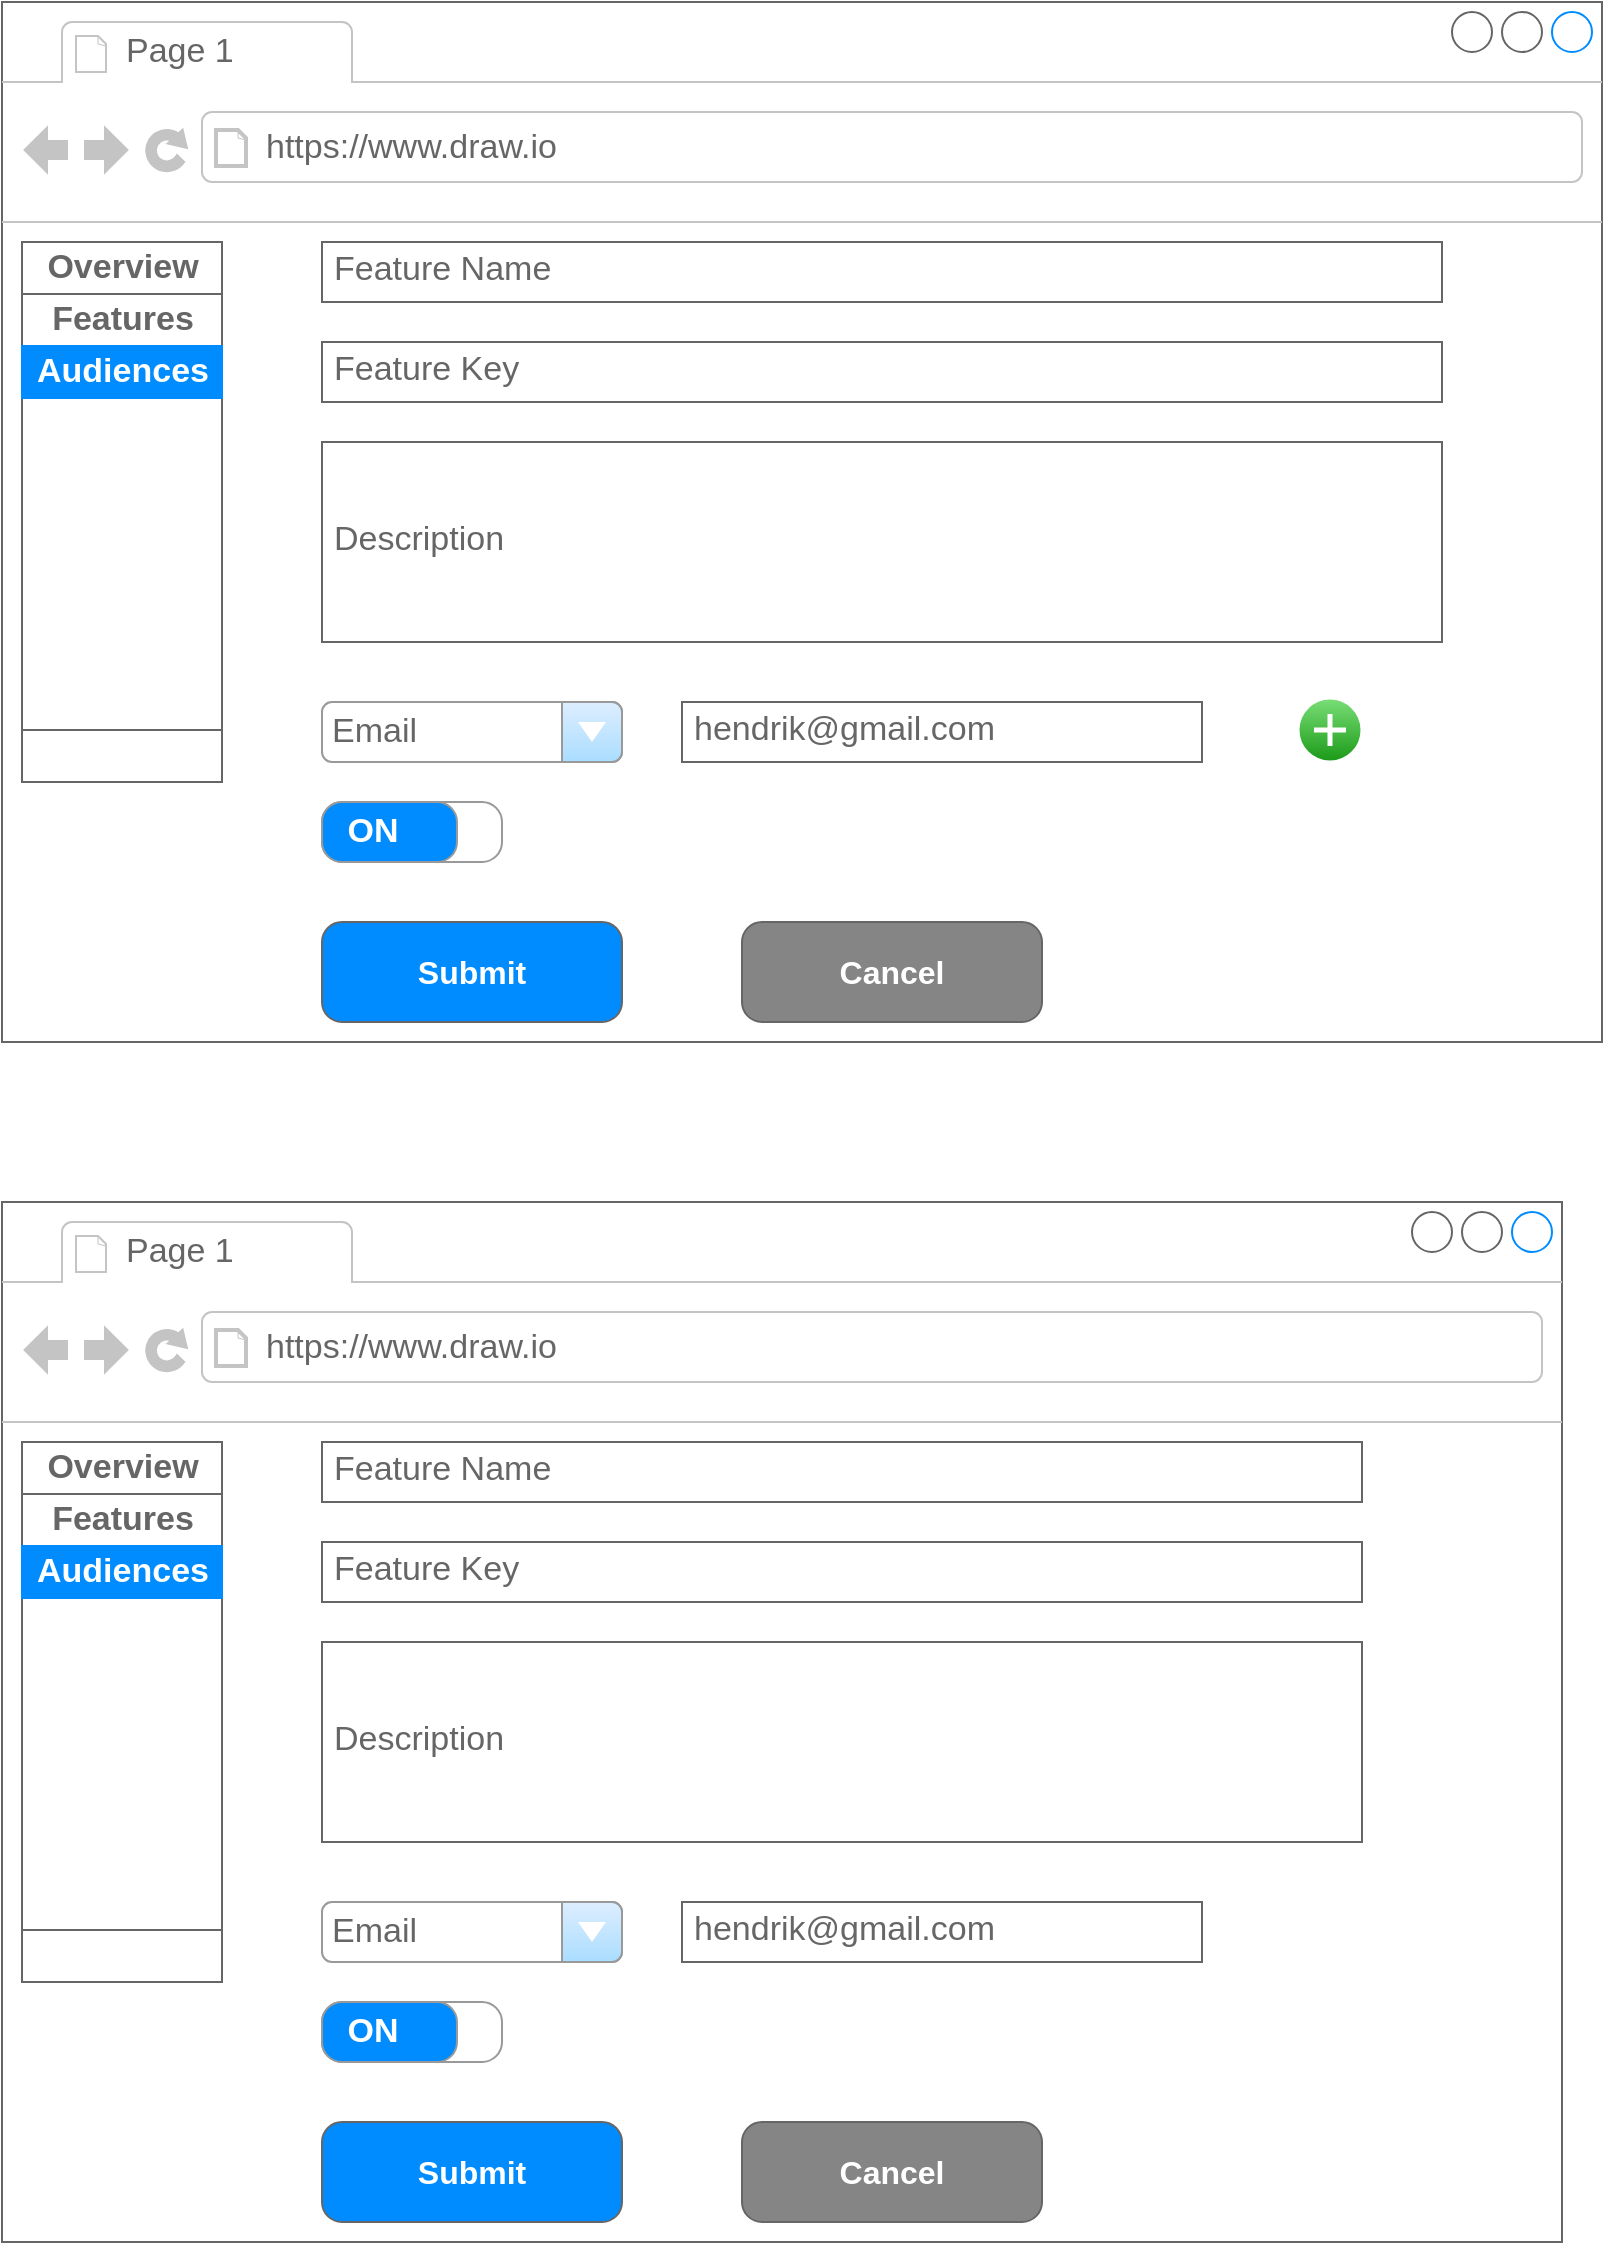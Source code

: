 <mxfile version="13.1.3" type="github">
  <diagram id="PQWDo7nC9QCLLltnluEH" name="Page-1">
    <mxGraphModel dx="1186" dy="645" grid="1" gridSize="10" guides="1" tooltips="1" connect="1" arrows="1" fold="1" page="1" pageScale="1" pageWidth="850" pageHeight="1100" math="0" shadow="0">
      <root>
        <mxCell id="0" />
        <mxCell id="1" parent="0" />
        <mxCell id="oOugs2KjSpueSudqjdDL-2" value="" style="strokeWidth=1;shadow=0;dashed=0;align=center;html=1;shape=mxgraph.mockup.containers.browserWindow;rSize=0;strokeColor=#666666;strokeColor2=#008cff;strokeColor3=#c4c4c4;mainText=,;recursiveResize=0;fillColor=#FFFFFF;" parent="1" vertex="1">
          <mxGeometry x="80" y="40" width="800" height="520" as="geometry" />
        </mxCell>
        <mxCell id="oOugs2KjSpueSudqjdDL-3" value="Page 1" style="strokeWidth=1;shadow=0;dashed=0;align=center;html=1;shape=mxgraph.mockup.containers.anchor;fontSize=17;fontColor=#666666;align=left;" parent="oOugs2KjSpueSudqjdDL-2" vertex="1">
          <mxGeometry x="60" y="12" width="110" height="26" as="geometry" />
        </mxCell>
        <mxCell id="oOugs2KjSpueSudqjdDL-4" value="https://www.draw.io" style="strokeWidth=1;shadow=0;dashed=0;align=center;html=1;shape=mxgraph.mockup.containers.anchor;rSize=0;fontSize=17;fontColor=#666666;align=left;" parent="oOugs2KjSpueSudqjdDL-2" vertex="1">
          <mxGeometry x="130" y="60" width="250" height="26" as="geometry" />
        </mxCell>
        <mxCell id="oOugs2KjSpueSudqjdDL-12" value="Feature Name" style="strokeWidth=1;shadow=0;dashed=0;align=center;html=1;shape=mxgraph.mockup.text.textBox;fontColor=#666666;align=left;fontSize=17;spacingLeft=4;spacingTop=-3;strokeColor=#666666;mainText=" parent="oOugs2KjSpueSudqjdDL-2" vertex="1">
          <mxGeometry x="160" y="120" width="560" height="30" as="geometry" />
        </mxCell>
        <mxCell id="oOugs2KjSpueSudqjdDL-13" value="" style="strokeWidth=1;shadow=0;dashed=0;align=center;html=1;shape=mxgraph.mockup.containers.rrect;rSize=0;strokeColor=#666666;" parent="oOugs2KjSpueSudqjdDL-2" vertex="1">
          <mxGeometry x="10" y="120" width="100" height="270" as="geometry" />
        </mxCell>
        <mxCell id="oOugs2KjSpueSudqjdDL-14" value="Overview" style="strokeColor=inherit;fillColor=inherit;gradientColor=inherit;strokeWidth=1;shadow=0;dashed=0;align=center;html=1;shape=mxgraph.mockup.containers.rrect;rSize=0;fontSize=17;fontColor=#666666;fontStyle=1;resizeWidth=1;" parent="oOugs2KjSpueSudqjdDL-13" vertex="1">
          <mxGeometry width="100" height="26" relative="1" as="geometry" />
        </mxCell>
        <mxCell id="oOugs2KjSpueSudqjdDL-15" value="Features" style="strokeColor=inherit;fillColor=inherit;gradientColor=inherit;strokeWidth=1;shadow=0;dashed=0;align=center;html=1;shape=mxgraph.mockup.containers.rrect;rSize=0;fontSize=17;fontColor=#666666;fontStyle=1;resizeWidth=1;" parent="oOugs2KjSpueSudqjdDL-13" vertex="1">
          <mxGeometry width="100" height="26" relative="1" as="geometry">
            <mxPoint y="26" as="offset" />
          </mxGeometry>
        </mxCell>
        <mxCell id="oOugs2KjSpueSudqjdDL-16" value="Audiences" style="strokeWidth=1;shadow=0;dashed=0;align=center;html=1;shape=mxgraph.mockup.containers.rrect;rSize=0;fontSize=17;fontColor=#ffffff;fontStyle=1;fillColor=#008cff;strokeColor=#008cff;resizeWidth=1;" parent="oOugs2KjSpueSudqjdDL-13" vertex="1">
          <mxGeometry width="100" height="26" relative="1" as="geometry">
            <mxPoint y="52" as="offset" />
          </mxGeometry>
        </mxCell>
        <mxCell id="oOugs2KjSpueSudqjdDL-17" value="" style="strokeColor=inherit;fillColor=inherit;gradientColor=inherit;strokeWidth=1;shadow=0;dashed=0;align=center;html=1;shape=mxgraph.mockup.containers.rrect;rSize=0;fontSize=17;fontColor=#666666;fontStyle=1;resizeWidth=1;" parent="oOugs2KjSpueSudqjdDL-13" vertex="1">
          <mxGeometry y="1" width="100" height="26" relative="1" as="geometry">
            <mxPoint y="-26" as="offset" />
          </mxGeometry>
        </mxCell>
        <mxCell id="oOugs2KjSpueSudqjdDL-18" value="" style="strokeWidth=1;shadow=0;dashed=0;align=center;html=1;shape=mxgraph.mockup.containers.rrect;rSize=0;strokeColor=#666666;" parent="oOugs2KjSpueSudqjdDL-13" vertex="1">
          <mxGeometry width="100" height="270" as="geometry" />
        </mxCell>
        <mxCell id="oOugs2KjSpueSudqjdDL-19" value="Overview" style="strokeColor=inherit;fillColor=inherit;gradientColor=inherit;strokeWidth=1;shadow=0;dashed=0;align=center;html=1;shape=mxgraph.mockup.containers.rrect;rSize=0;fontSize=17;fontColor=#666666;fontStyle=1;resizeWidth=1;" parent="oOugs2KjSpueSudqjdDL-18" vertex="1">
          <mxGeometry width="100" height="26" relative="1" as="geometry" />
        </mxCell>
        <mxCell id="oOugs2KjSpueSudqjdDL-20" value="Features" style="strokeColor=inherit;fillColor=inherit;gradientColor=inherit;strokeWidth=1;shadow=0;dashed=0;align=center;html=1;shape=mxgraph.mockup.containers.rrect;rSize=0;fontSize=17;fontColor=#666666;fontStyle=1;resizeWidth=1;" parent="oOugs2KjSpueSudqjdDL-18" vertex="1">
          <mxGeometry width="100" height="26" relative="1" as="geometry">
            <mxPoint y="26" as="offset" />
          </mxGeometry>
        </mxCell>
        <mxCell id="oOugs2KjSpueSudqjdDL-21" value="Audiences" style="strokeWidth=1;shadow=0;dashed=0;align=center;html=1;shape=mxgraph.mockup.containers.rrect;rSize=0;fontSize=17;fontColor=#ffffff;fontStyle=1;fillColor=#008cff;strokeColor=#008cff;resizeWidth=1;" parent="oOugs2KjSpueSudqjdDL-18" vertex="1">
          <mxGeometry width="100" height="26" relative="1" as="geometry">
            <mxPoint y="52" as="offset" />
          </mxGeometry>
        </mxCell>
        <mxCell id="oOugs2KjSpueSudqjdDL-22" value="" style="strokeColor=inherit;fillColor=inherit;gradientColor=inherit;strokeWidth=1;shadow=0;dashed=0;align=center;html=1;shape=mxgraph.mockup.containers.rrect;rSize=0;fontSize=17;fontColor=#666666;fontStyle=1;resizeWidth=1;" parent="oOugs2KjSpueSudqjdDL-18" vertex="1">
          <mxGeometry y="1" width="100" height="26" relative="1" as="geometry">
            <mxPoint y="-26" as="offset" />
          </mxGeometry>
        </mxCell>
        <mxCell id="oOugs2KjSpueSudqjdDL-25" value="Feature Key" style="strokeWidth=1;shadow=0;dashed=0;align=center;html=1;shape=mxgraph.mockup.text.textBox;fontColor=#666666;align=left;fontSize=17;spacingLeft=4;spacingTop=-3;strokeColor=#666666;mainText=" parent="oOugs2KjSpueSudqjdDL-2" vertex="1">
          <mxGeometry x="160" y="170" width="560" height="30" as="geometry" />
        </mxCell>
        <mxCell id="oOugs2KjSpueSudqjdDL-26" value="Description" style="strokeWidth=1;shadow=0;dashed=0;align=center;html=1;shape=mxgraph.mockup.text.textBox;fontColor=#666666;align=left;fontSize=17;spacingLeft=4;spacingTop=-3;strokeColor=#666666;mainText=" parent="oOugs2KjSpueSudqjdDL-2" vertex="1">
          <mxGeometry x="160" y="220" width="560" height="100" as="geometry" />
        </mxCell>
        <mxCell id="oOugs2KjSpueSudqjdDL-28" value="Email" style="strokeWidth=1;shadow=0;dashed=0;align=center;html=1;shape=mxgraph.mockup.forms.comboBox;strokeColor=#999999;fillColor=#ddeeff;align=left;fillColor2=#aaddff;mainText=;fontColor=#666666;fontSize=17;spacingLeft=3;" parent="oOugs2KjSpueSudqjdDL-2" vertex="1">
          <mxGeometry x="160" y="350" width="150" height="30" as="geometry" />
        </mxCell>
        <mxCell id="oOugs2KjSpueSudqjdDL-29" value="hendrik@gmail.com" style="strokeWidth=1;shadow=0;dashed=0;align=center;html=1;shape=mxgraph.mockup.text.textBox;fontColor=#666666;align=left;fontSize=17;spacingLeft=4;spacingTop=-3;strokeColor=#666666;mainText=" parent="oOugs2KjSpueSudqjdDL-2" vertex="1">
          <mxGeometry x="340" y="350" width="260" height="30" as="geometry" />
        </mxCell>
        <mxCell id="oOugs2KjSpueSudqjdDL-30" value="ON" style="strokeWidth=1;shadow=0;dashed=0;align=center;html=1;shape=mxgraph.mockup.buttons.onOffButton;gradientColor=none;strokeColor=#999999;buttonState=on;fillColor2=#008cff;fontColor=#ffffff;fontSize=17;mainText=;spacingRight=40;fontStyle=1;" parent="oOugs2KjSpueSudqjdDL-2" vertex="1">
          <mxGeometry x="160" y="400" width="90" height="30" as="geometry" />
        </mxCell>
        <mxCell id="oOugs2KjSpueSudqjdDL-31" value="" style="strokeWidth=1;shadow=0;dashed=0;align=center;html=1;shape=mxgraph.mockup.buttons.multiButton;fillColor=#008cff;strokeColor=#666666;mainText=;subText=;" parent="oOugs2KjSpueSudqjdDL-2" vertex="1">
          <mxGeometry x="160" y="460" width="150" height="50" as="geometry" />
        </mxCell>
        <mxCell id="oOugs2KjSpueSudqjdDL-32" value="Submit" style="strokeWidth=1;shadow=0;dashed=0;align=center;html=1;shape=mxgraph.mockup.anchor;fontSize=16;fontColor=#ffffff;fontStyle=1;whiteSpace=wrap;" parent="oOugs2KjSpueSudqjdDL-31" vertex="1">
          <mxGeometry width="150" height="50" as="geometry" />
        </mxCell>
        <mxCell id="oOugs2KjSpueSudqjdDL-34" value="" style="strokeWidth=1;shadow=0;dashed=0;align=center;html=1;shape=mxgraph.mockup.buttons.multiButton;fillColor=#858585;strokeColor=#666666;mainText=;subText=;" parent="oOugs2KjSpueSudqjdDL-2" vertex="1">
          <mxGeometry x="370" y="460" width="150" height="50" as="geometry" />
        </mxCell>
        <mxCell id="oOugs2KjSpueSudqjdDL-35" value="Cancel" style="strokeWidth=1;shadow=0;dashed=0;align=center;html=1;shape=mxgraph.mockup.anchor;fontSize=16;fontColor=#ffffff;fontStyle=1;whiteSpace=wrap;" parent="oOugs2KjSpueSudqjdDL-34" vertex="1">
          <mxGeometry width="150" height="50" as="geometry" />
        </mxCell>
        <mxCell id="obT5BtHzNgxtlvuNU1k0-24" value="" style="verticalLabelPosition=bottom;verticalAlign=top;html=1;shadow=0;dashed=0;strokeWidth=1;shape=mxgraph.ios.iAddIcon;fillColor=#7AdF78;fillColor2=#1A9917;strokeColor=#ffffff;" vertex="1" parent="oOugs2KjSpueSudqjdDL-2">
          <mxGeometry x="648" y="348" width="32" height="32" as="geometry" />
        </mxCell>
        <mxCell id="obT5BtHzNgxtlvuNU1k0-1" value="" style="strokeWidth=1;shadow=0;dashed=0;align=center;html=1;shape=mxgraph.mockup.containers.browserWindow;rSize=0;strokeColor=#666666;strokeColor2=#008cff;strokeColor3=#c4c4c4;mainText=,;recursiveResize=0;fillColor=#FFFFFF;" vertex="1" parent="1">
          <mxGeometry x="80" y="640" width="780" height="520" as="geometry" />
        </mxCell>
        <mxCell id="obT5BtHzNgxtlvuNU1k0-2" value="Page 1" style="strokeWidth=1;shadow=0;dashed=0;align=center;html=1;shape=mxgraph.mockup.containers.anchor;fontSize=17;fontColor=#666666;align=left;" vertex="1" parent="obT5BtHzNgxtlvuNU1k0-1">
          <mxGeometry x="60" y="12" width="110" height="26" as="geometry" />
        </mxCell>
        <mxCell id="obT5BtHzNgxtlvuNU1k0-3" value="https://www.draw.io" style="strokeWidth=1;shadow=0;dashed=0;align=center;html=1;shape=mxgraph.mockup.containers.anchor;rSize=0;fontSize=17;fontColor=#666666;align=left;" vertex="1" parent="obT5BtHzNgxtlvuNU1k0-1">
          <mxGeometry x="130" y="60" width="250" height="26" as="geometry" />
        </mxCell>
        <mxCell id="obT5BtHzNgxtlvuNU1k0-4" value="Feature Name" style="strokeWidth=1;shadow=0;dashed=0;align=center;html=1;shape=mxgraph.mockup.text.textBox;fontColor=#666666;align=left;fontSize=17;spacingLeft=4;spacingTop=-3;strokeColor=#666666;mainText=" vertex="1" parent="obT5BtHzNgxtlvuNU1k0-1">
          <mxGeometry x="160" y="120" width="520" height="30" as="geometry" />
        </mxCell>
        <mxCell id="obT5BtHzNgxtlvuNU1k0-5" value="" style="strokeWidth=1;shadow=0;dashed=0;align=center;html=1;shape=mxgraph.mockup.containers.rrect;rSize=0;strokeColor=#666666;" vertex="1" parent="obT5BtHzNgxtlvuNU1k0-1">
          <mxGeometry x="10" y="120" width="100" height="270" as="geometry" />
        </mxCell>
        <mxCell id="obT5BtHzNgxtlvuNU1k0-6" value="Overview" style="strokeColor=inherit;fillColor=inherit;gradientColor=inherit;strokeWidth=1;shadow=0;dashed=0;align=center;html=1;shape=mxgraph.mockup.containers.rrect;rSize=0;fontSize=17;fontColor=#666666;fontStyle=1;resizeWidth=1;" vertex="1" parent="obT5BtHzNgxtlvuNU1k0-5">
          <mxGeometry width="100" height="26" relative="1" as="geometry" />
        </mxCell>
        <mxCell id="obT5BtHzNgxtlvuNU1k0-7" value="Features" style="strokeColor=inherit;fillColor=inherit;gradientColor=inherit;strokeWidth=1;shadow=0;dashed=0;align=center;html=1;shape=mxgraph.mockup.containers.rrect;rSize=0;fontSize=17;fontColor=#666666;fontStyle=1;resizeWidth=1;" vertex="1" parent="obT5BtHzNgxtlvuNU1k0-5">
          <mxGeometry width="100" height="26" relative="1" as="geometry">
            <mxPoint y="26" as="offset" />
          </mxGeometry>
        </mxCell>
        <mxCell id="obT5BtHzNgxtlvuNU1k0-8" value="Audiences" style="strokeWidth=1;shadow=0;dashed=0;align=center;html=1;shape=mxgraph.mockup.containers.rrect;rSize=0;fontSize=17;fontColor=#ffffff;fontStyle=1;fillColor=#008cff;strokeColor=#008cff;resizeWidth=1;" vertex="1" parent="obT5BtHzNgxtlvuNU1k0-5">
          <mxGeometry width="100" height="26" relative="1" as="geometry">
            <mxPoint y="52" as="offset" />
          </mxGeometry>
        </mxCell>
        <mxCell id="obT5BtHzNgxtlvuNU1k0-9" value="" style="strokeColor=inherit;fillColor=inherit;gradientColor=inherit;strokeWidth=1;shadow=0;dashed=0;align=center;html=1;shape=mxgraph.mockup.containers.rrect;rSize=0;fontSize=17;fontColor=#666666;fontStyle=1;resizeWidth=1;" vertex="1" parent="obT5BtHzNgxtlvuNU1k0-5">
          <mxGeometry y="1" width="100" height="26" relative="1" as="geometry">
            <mxPoint y="-26" as="offset" />
          </mxGeometry>
        </mxCell>
        <mxCell id="obT5BtHzNgxtlvuNU1k0-10" value="" style="strokeWidth=1;shadow=0;dashed=0;align=center;html=1;shape=mxgraph.mockup.containers.rrect;rSize=0;strokeColor=#666666;" vertex="1" parent="obT5BtHzNgxtlvuNU1k0-5">
          <mxGeometry width="100" height="270" as="geometry" />
        </mxCell>
        <mxCell id="obT5BtHzNgxtlvuNU1k0-11" value="Overview" style="strokeColor=inherit;fillColor=inherit;gradientColor=inherit;strokeWidth=1;shadow=0;dashed=0;align=center;html=1;shape=mxgraph.mockup.containers.rrect;rSize=0;fontSize=17;fontColor=#666666;fontStyle=1;resizeWidth=1;" vertex="1" parent="obT5BtHzNgxtlvuNU1k0-10">
          <mxGeometry width="100" height="26" relative="1" as="geometry" />
        </mxCell>
        <mxCell id="obT5BtHzNgxtlvuNU1k0-12" value="Features" style="strokeColor=inherit;fillColor=inherit;gradientColor=inherit;strokeWidth=1;shadow=0;dashed=0;align=center;html=1;shape=mxgraph.mockup.containers.rrect;rSize=0;fontSize=17;fontColor=#666666;fontStyle=1;resizeWidth=1;" vertex="1" parent="obT5BtHzNgxtlvuNU1k0-10">
          <mxGeometry width="100" height="26" relative="1" as="geometry">
            <mxPoint y="26" as="offset" />
          </mxGeometry>
        </mxCell>
        <mxCell id="obT5BtHzNgxtlvuNU1k0-13" value="Audiences" style="strokeWidth=1;shadow=0;dashed=0;align=center;html=1;shape=mxgraph.mockup.containers.rrect;rSize=0;fontSize=17;fontColor=#ffffff;fontStyle=1;fillColor=#008cff;strokeColor=#008cff;resizeWidth=1;" vertex="1" parent="obT5BtHzNgxtlvuNU1k0-10">
          <mxGeometry width="100" height="26" relative="1" as="geometry">
            <mxPoint y="52" as="offset" />
          </mxGeometry>
        </mxCell>
        <mxCell id="obT5BtHzNgxtlvuNU1k0-14" value="" style="strokeColor=inherit;fillColor=inherit;gradientColor=inherit;strokeWidth=1;shadow=0;dashed=0;align=center;html=1;shape=mxgraph.mockup.containers.rrect;rSize=0;fontSize=17;fontColor=#666666;fontStyle=1;resizeWidth=1;" vertex="1" parent="obT5BtHzNgxtlvuNU1k0-10">
          <mxGeometry y="1" width="100" height="26" relative="1" as="geometry">
            <mxPoint y="-26" as="offset" />
          </mxGeometry>
        </mxCell>
        <mxCell id="obT5BtHzNgxtlvuNU1k0-15" value="Feature Key" style="strokeWidth=1;shadow=0;dashed=0;align=center;html=1;shape=mxgraph.mockup.text.textBox;fontColor=#666666;align=left;fontSize=17;spacingLeft=4;spacingTop=-3;strokeColor=#666666;mainText=" vertex="1" parent="obT5BtHzNgxtlvuNU1k0-1">
          <mxGeometry x="160" y="170" width="520" height="30" as="geometry" />
        </mxCell>
        <mxCell id="obT5BtHzNgxtlvuNU1k0-16" value="Description" style="strokeWidth=1;shadow=0;dashed=0;align=center;html=1;shape=mxgraph.mockup.text.textBox;fontColor=#666666;align=left;fontSize=17;spacingLeft=4;spacingTop=-3;strokeColor=#666666;mainText=" vertex="1" parent="obT5BtHzNgxtlvuNU1k0-1">
          <mxGeometry x="160" y="220" width="520" height="100" as="geometry" />
        </mxCell>
        <mxCell id="obT5BtHzNgxtlvuNU1k0-17" value="Email" style="strokeWidth=1;shadow=0;dashed=0;align=center;html=1;shape=mxgraph.mockup.forms.comboBox;strokeColor=#999999;fillColor=#ddeeff;align=left;fillColor2=#aaddff;mainText=;fontColor=#666666;fontSize=17;spacingLeft=3;" vertex="1" parent="obT5BtHzNgxtlvuNU1k0-1">
          <mxGeometry x="160" y="350" width="150" height="30" as="geometry" />
        </mxCell>
        <mxCell id="obT5BtHzNgxtlvuNU1k0-18" value="hendrik@gmail.com" style="strokeWidth=1;shadow=0;dashed=0;align=center;html=1;shape=mxgraph.mockup.text.textBox;fontColor=#666666;align=left;fontSize=17;spacingLeft=4;spacingTop=-3;strokeColor=#666666;mainText=" vertex="1" parent="obT5BtHzNgxtlvuNU1k0-1">
          <mxGeometry x="340" y="350" width="260" height="30" as="geometry" />
        </mxCell>
        <mxCell id="obT5BtHzNgxtlvuNU1k0-19" value="ON" style="strokeWidth=1;shadow=0;dashed=0;align=center;html=1;shape=mxgraph.mockup.buttons.onOffButton;gradientColor=none;strokeColor=#999999;buttonState=on;fillColor2=#008cff;fontColor=#ffffff;fontSize=17;mainText=;spacingRight=40;fontStyle=1;" vertex="1" parent="obT5BtHzNgxtlvuNU1k0-1">
          <mxGeometry x="160" y="400" width="90" height="30" as="geometry" />
        </mxCell>
        <mxCell id="obT5BtHzNgxtlvuNU1k0-20" value="" style="strokeWidth=1;shadow=0;dashed=0;align=center;html=1;shape=mxgraph.mockup.buttons.multiButton;fillColor=#008cff;strokeColor=#666666;mainText=;subText=;" vertex="1" parent="obT5BtHzNgxtlvuNU1k0-1">
          <mxGeometry x="160" y="460" width="150" height="50" as="geometry" />
        </mxCell>
        <mxCell id="obT5BtHzNgxtlvuNU1k0-21" value="Submit" style="strokeWidth=1;shadow=0;dashed=0;align=center;html=1;shape=mxgraph.mockup.anchor;fontSize=16;fontColor=#ffffff;fontStyle=1;whiteSpace=wrap;" vertex="1" parent="obT5BtHzNgxtlvuNU1k0-20">
          <mxGeometry width="150" height="50" as="geometry" />
        </mxCell>
        <mxCell id="obT5BtHzNgxtlvuNU1k0-22" value="" style="strokeWidth=1;shadow=0;dashed=0;align=center;html=1;shape=mxgraph.mockup.buttons.multiButton;fillColor=#858585;strokeColor=#666666;mainText=;subText=;" vertex="1" parent="obT5BtHzNgxtlvuNU1k0-1">
          <mxGeometry x="370" y="460" width="150" height="50" as="geometry" />
        </mxCell>
        <mxCell id="obT5BtHzNgxtlvuNU1k0-23" value="Cancel" style="strokeWidth=1;shadow=0;dashed=0;align=center;html=1;shape=mxgraph.mockup.anchor;fontSize=16;fontColor=#ffffff;fontStyle=1;whiteSpace=wrap;" vertex="1" parent="obT5BtHzNgxtlvuNU1k0-22">
          <mxGeometry width="150" height="50" as="geometry" />
        </mxCell>
      </root>
    </mxGraphModel>
  </diagram>
</mxfile>
